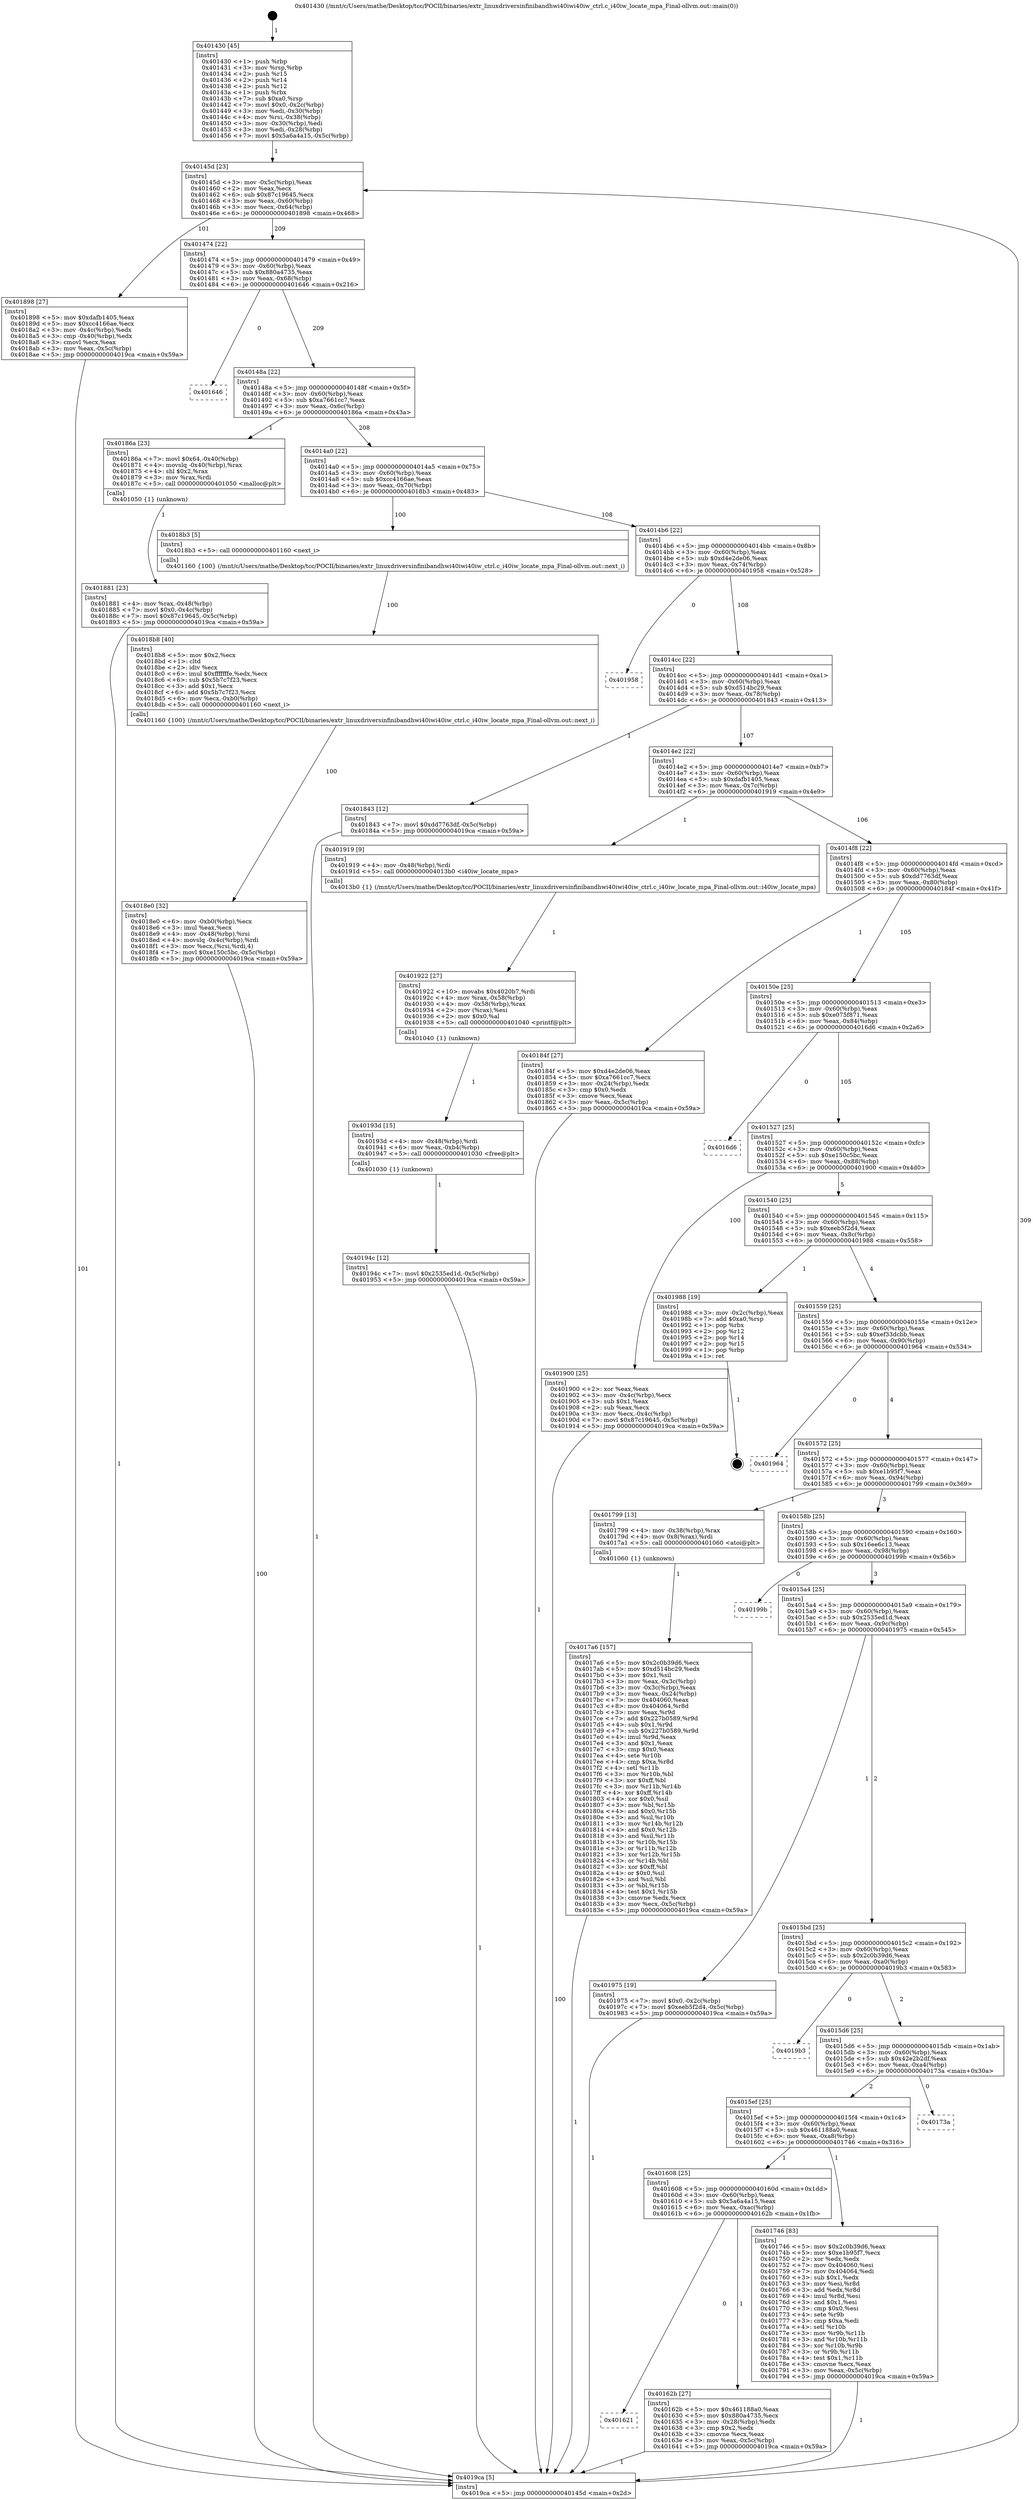 digraph "0x401430" {
  label = "0x401430 (/mnt/c/Users/mathe/Desktop/tcc/POCII/binaries/extr_linuxdriversinfinibandhwi40iwi40iw_ctrl.c_i40iw_locate_mpa_Final-ollvm.out::main(0))"
  labelloc = "t"
  node[shape=record]

  Entry [label="",width=0.3,height=0.3,shape=circle,fillcolor=black,style=filled]
  "0x40145d" [label="{
     0x40145d [23]\l
     | [instrs]\l
     &nbsp;&nbsp;0x40145d \<+3\>: mov -0x5c(%rbp),%eax\l
     &nbsp;&nbsp;0x401460 \<+2\>: mov %eax,%ecx\l
     &nbsp;&nbsp;0x401462 \<+6\>: sub $0x87c19645,%ecx\l
     &nbsp;&nbsp;0x401468 \<+3\>: mov %eax,-0x60(%rbp)\l
     &nbsp;&nbsp;0x40146b \<+3\>: mov %ecx,-0x64(%rbp)\l
     &nbsp;&nbsp;0x40146e \<+6\>: je 0000000000401898 \<main+0x468\>\l
  }"]
  "0x401898" [label="{
     0x401898 [27]\l
     | [instrs]\l
     &nbsp;&nbsp;0x401898 \<+5\>: mov $0xdafb1405,%eax\l
     &nbsp;&nbsp;0x40189d \<+5\>: mov $0xcc4166ae,%ecx\l
     &nbsp;&nbsp;0x4018a2 \<+3\>: mov -0x4c(%rbp),%edx\l
     &nbsp;&nbsp;0x4018a5 \<+3\>: cmp -0x40(%rbp),%edx\l
     &nbsp;&nbsp;0x4018a8 \<+3\>: cmovl %ecx,%eax\l
     &nbsp;&nbsp;0x4018ab \<+3\>: mov %eax,-0x5c(%rbp)\l
     &nbsp;&nbsp;0x4018ae \<+5\>: jmp 00000000004019ca \<main+0x59a\>\l
  }"]
  "0x401474" [label="{
     0x401474 [22]\l
     | [instrs]\l
     &nbsp;&nbsp;0x401474 \<+5\>: jmp 0000000000401479 \<main+0x49\>\l
     &nbsp;&nbsp;0x401479 \<+3\>: mov -0x60(%rbp),%eax\l
     &nbsp;&nbsp;0x40147c \<+5\>: sub $0x880a4735,%eax\l
     &nbsp;&nbsp;0x401481 \<+3\>: mov %eax,-0x68(%rbp)\l
     &nbsp;&nbsp;0x401484 \<+6\>: je 0000000000401646 \<main+0x216\>\l
  }"]
  Exit [label="",width=0.3,height=0.3,shape=circle,fillcolor=black,style=filled,peripheries=2]
  "0x401646" [label="{
     0x401646\l
  }", style=dashed]
  "0x40148a" [label="{
     0x40148a [22]\l
     | [instrs]\l
     &nbsp;&nbsp;0x40148a \<+5\>: jmp 000000000040148f \<main+0x5f\>\l
     &nbsp;&nbsp;0x40148f \<+3\>: mov -0x60(%rbp),%eax\l
     &nbsp;&nbsp;0x401492 \<+5\>: sub $0xa7661cc7,%eax\l
     &nbsp;&nbsp;0x401497 \<+3\>: mov %eax,-0x6c(%rbp)\l
     &nbsp;&nbsp;0x40149a \<+6\>: je 000000000040186a \<main+0x43a\>\l
  }"]
  "0x40194c" [label="{
     0x40194c [12]\l
     | [instrs]\l
     &nbsp;&nbsp;0x40194c \<+7\>: movl $0x2535ed1d,-0x5c(%rbp)\l
     &nbsp;&nbsp;0x401953 \<+5\>: jmp 00000000004019ca \<main+0x59a\>\l
  }"]
  "0x40186a" [label="{
     0x40186a [23]\l
     | [instrs]\l
     &nbsp;&nbsp;0x40186a \<+7\>: movl $0x64,-0x40(%rbp)\l
     &nbsp;&nbsp;0x401871 \<+4\>: movslq -0x40(%rbp),%rax\l
     &nbsp;&nbsp;0x401875 \<+4\>: shl $0x2,%rax\l
     &nbsp;&nbsp;0x401879 \<+3\>: mov %rax,%rdi\l
     &nbsp;&nbsp;0x40187c \<+5\>: call 0000000000401050 \<malloc@plt\>\l
     | [calls]\l
     &nbsp;&nbsp;0x401050 \{1\} (unknown)\l
  }"]
  "0x4014a0" [label="{
     0x4014a0 [22]\l
     | [instrs]\l
     &nbsp;&nbsp;0x4014a0 \<+5\>: jmp 00000000004014a5 \<main+0x75\>\l
     &nbsp;&nbsp;0x4014a5 \<+3\>: mov -0x60(%rbp),%eax\l
     &nbsp;&nbsp;0x4014a8 \<+5\>: sub $0xcc4166ae,%eax\l
     &nbsp;&nbsp;0x4014ad \<+3\>: mov %eax,-0x70(%rbp)\l
     &nbsp;&nbsp;0x4014b0 \<+6\>: je 00000000004018b3 \<main+0x483\>\l
  }"]
  "0x40193d" [label="{
     0x40193d [15]\l
     | [instrs]\l
     &nbsp;&nbsp;0x40193d \<+4\>: mov -0x48(%rbp),%rdi\l
     &nbsp;&nbsp;0x401941 \<+6\>: mov %eax,-0xb4(%rbp)\l
     &nbsp;&nbsp;0x401947 \<+5\>: call 0000000000401030 \<free@plt\>\l
     | [calls]\l
     &nbsp;&nbsp;0x401030 \{1\} (unknown)\l
  }"]
  "0x4018b3" [label="{
     0x4018b3 [5]\l
     | [instrs]\l
     &nbsp;&nbsp;0x4018b3 \<+5\>: call 0000000000401160 \<next_i\>\l
     | [calls]\l
     &nbsp;&nbsp;0x401160 \{100\} (/mnt/c/Users/mathe/Desktop/tcc/POCII/binaries/extr_linuxdriversinfinibandhwi40iwi40iw_ctrl.c_i40iw_locate_mpa_Final-ollvm.out::next_i)\l
  }"]
  "0x4014b6" [label="{
     0x4014b6 [22]\l
     | [instrs]\l
     &nbsp;&nbsp;0x4014b6 \<+5\>: jmp 00000000004014bb \<main+0x8b\>\l
     &nbsp;&nbsp;0x4014bb \<+3\>: mov -0x60(%rbp),%eax\l
     &nbsp;&nbsp;0x4014be \<+5\>: sub $0xd4e2de06,%eax\l
     &nbsp;&nbsp;0x4014c3 \<+3\>: mov %eax,-0x74(%rbp)\l
     &nbsp;&nbsp;0x4014c6 \<+6\>: je 0000000000401958 \<main+0x528\>\l
  }"]
  "0x401922" [label="{
     0x401922 [27]\l
     | [instrs]\l
     &nbsp;&nbsp;0x401922 \<+10\>: movabs $0x4020b7,%rdi\l
     &nbsp;&nbsp;0x40192c \<+4\>: mov %rax,-0x58(%rbp)\l
     &nbsp;&nbsp;0x401930 \<+4\>: mov -0x58(%rbp),%rax\l
     &nbsp;&nbsp;0x401934 \<+2\>: mov (%rax),%esi\l
     &nbsp;&nbsp;0x401936 \<+2\>: mov $0x0,%al\l
     &nbsp;&nbsp;0x401938 \<+5\>: call 0000000000401040 \<printf@plt\>\l
     | [calls]\l
     &nbsp;&nbsp;0x401040 \{1\} (unknown)\l
  }"]
  "0x401958" [label="{
     0x401958\l
  }", style=dashed]
  "0x4014cc" [label="{
     0x4014cc [22]\l
     | [instrs]\l
     &nbsp;&nbsp;0x4014cc \<+5\>: jmp 00000000004014d1 \<main+0xa1\>\l
     &nbsp;&nbsp;0x4014d1 \<+3\>: mov -0x60(%rbp),%eax\l
     &nbsp;&nbsp;0x4014d4 \<+5\>: sub $0xd514bc29,%eax\l
     &nbsp;&nbsp;0x4014d9 \<+3\>: mov %eax,-0x78(%rbp)\l
     &nbsp;&nbsp;0x4014dc \<+6\>: je 0000000000401843 \<main+0x413\>\l
  }"]
  "0x4018e0" [label="{
     0x4018e0 [32]\l
     | [instrs]\l
     &nbsp;&nbsp;0x4018e0 \<+6\>: mov -0xb0(%rbp),%ecx\l
     &nbsp;&nbsp;0x4018e6 \<+3\>: imul %eax,%ecx\l
     &nbsp;&nbsp;0x4018e9 \<+4\>: mov -0x48(%rbp),%rsi\l
     &nbsp;&nbsp;0x4018ed \<+4\>: movslq -0x4c(%rbp),%rdi\l
     &nbsp;&nbsp;0x4018f1 \<+3\>: mov %ecx,(%rsi,%rdi,4)\l
     &nbsp;&nbsp;0x4018f4 \<+7\>: movl $0xe150c5bc,-0x5c(%rbp)\l
     &nbsp;&nbsp;0x4018fb \<+5\>: jmp 00000000004019ca \<main+0x59a\>\l
  }"]
  "0x401843" [label="{
     0x401843 [12]\l
     | [instrs]\l
     &nbsp;&nbsp;0x401843 \<+7\>: movl $0xdd7763df,-0x5c(%rbp)\l
     &nbsp;&nbsp;0x40184a \<+5\>: jmp 00000000004019ca \<main+0x59a\>\l
  }"]
  "0x4014e2" [label="{
     0x4014e2 [22]\l
     | [instrs]\l
     &nbsp;&nbsp;0x4014e2 \<+5\>: jmp 00000000004014e7 \<main+0xb7\>\l
     &nbsp;&nbsp;0x4014e7 \<+3\>: mov -0x60(%rbp),%eax\l
     &nbsp;&nbsp;0x4014ea \<+5\>: sub $0xdafb1405,%eax\l
     &nbsp;&nbsp;0x4014ef \<+3\>: mov %eax,-0x7c(%rbp)\l
     &nbsp;&nbsp;0x4014f2 \<+6\>: je 0000000000401919 \<main+0x4e9\>\l
  }"]
  "0x4018b8" [label="{
     0x4018b8 [40]\l
     | [instrs]\l
     &nbsp;&nbsp;0x4018b8 \<+5\>: mov $0x2,%ecx\l
     &nbsp;&nbsp;0x4018bd \<+1\>: cltd\l
     &nbsp;&nbsp;0x4018be \<+2\>: idiv %ecx\l
     &nbsp;&nbsp;0x4018c0 \<+6\>: imul $0xfffffffe,%edx,%ecx\l
     &nbsp;&nbsp;0x4018c6 \<+6\>: sub $0x5b7c7f23,%ecx\l
     &nbsp;&nbsp;0x4018cc \<+3\>: add $0x1,%ecx\l
     &nbsp;&nbsp;0x4018cf \<+6\>: add $0x5b7c7f23,%ecx\l
     &nbsp;&nbsp;0x4018d5 \<+6\>: mov %ecx,-0xb0(%rbp)\l
     &nbsp;&nbsp;0x4018db \<+5\>: call 0000000000401160 \<next_i\>\l
     | [calls]\l
     &nbsp;&nbsp;0x401160 \{100\} (/mnt/c/Users/mathe/Desktop/tcc/POCII/binaries/extr_linuxdriversinfinibandhwi40iwi40iw_ctrl.c_i40iw_locate_mpa_Final-ollvm.out::next_i)\l
  }"]
  "0x401919" [label="{
     0x401919 [9]\l
     | [instrs]\l
     &nbsp;&nbsp;0x401919 \<+4\>: mov -0x48(%rbp),%rdi\l
     &nbsp;&nbsp;0x40191d \<+5\>: call 00000000004013b0 \<i40iw_locate_mpa\>\l
     | [calls]\l
     &nbsp;&nbsp;0x4013b0 \{1\} (/mnt/c/Users/mathe/Desktop/tcc/POCII/binaries/extr_linuxdriversinfinibandhwi40iwi40iw_ctrl.c_i40iw_locate_mpa_Final-ollvm.out::i40iw_locate_mpa)\l
  }"]
  "0x4014f8" [label="{
     0x4014f8 [22]\l
     | [instrs]\l
     &nbsp;&nbsp;0x4014f8 \<+5\>: jmp 00000000004014fd \<main+0xcd\>\l
     &nbsp;&nbsp;0x4014fd \<+3\>: mov -0x60(%rbp),%eax\l
     &nbsp;&nbsp;0x401500 \<+5\>: sub $0xdd7763df,%eax\l
     &nbsp;&nbsp;0x401505 \<+3\>: mov %eax,-0x80(%rbp)\l
     &nbsp;&nbsp;0x401508 \<+6\>: je 000000000040184f \<main+0x41f\>\l
  }"]
  "0x401881" [label="{
     0x401881 [23]\l
     | [instrs]\l
     &nbsp;&nbsp;0x401881 \<+4\>: mov %rax,-0x48(%rbp)\l
     &nbsp;&nbsp;0x401885 \<+7\>: movl $0x0,-0x4c(%rbp)\l
     &nbsp;&nbsp;0x40188c \<+7\>: movl $0x87c19645,-0x5c(%rbp)\l
     &nbsp;&nbsp;0x401893 \<+5\>: jmp 00000000004019ca \<main+0x59a\>\l
  }"]
  "0x40184f" [label="{
     0x40184f [27]\l
     | [instrs]\l
     &nbsp;&nbsp;0x40184f \<+5\>: mov $0xd4e2de06,%eax\l
     &nbsp;&nbsp;0x401854 \<+5\>: mov $0xa7661cc7,%ecx\l
     &nbsp;&nbsp;0x401859 \<+3\>: mov -0x24(%rbp),%edx\l
     &nbsp;&nbsp;0x40185c \<+3\>: cmp $0x0,%edx\l
     &nbsp;&nbsp;0x40185f \<+3\>: cmove %ecx,%eax\l
     &nbsp;&nbsp;0x401862 \<+3\>: mov %eax,-0x5c(%rbp)\l
     &nbsp;&nbsp;0x401865 \<+5\>: jmp 00000000004019ca \<main+0x59a\>\l
  }"]
  "0x40150e" [label="{
     0x40150e [25]\l
     | [instrs]\l
     &nbsp;&nbsp;0x40150e \<+5\>: jmp 0000000000401513 \<main+0xe3\>\l
     &nbsp;&nbsp;0x401513 \<+3\>: mov -0x60(%rbp),%eax\l
     &nbsp;&nbsp;0x401516 \<+5\>: sub $0xe075f871,%eax\l
     &nbsp;&nbsp;0x40151b \<+6\>: mov %eax,-0x84(%rbp)\l
     &nbsp;&nbsp;0x401521 \<+6\>: je 00000000004016d6 \<main+0x2a6\>\l
  }"]
  "0x4017a6" [label="{
     0x4017a6 [157]\l
     | [instrs]\l
     &nbsp;&nbsp;0x4017a6 \<+5\>: mov $0x2c0b39d6,%ecx\l
     &nbsp;&nbsp;0x4017ab \<+5\>: mov $0xd514bc29,%edx\l
     &nbsp;&nbsp;0x4017b0 \<+3\>: mov $0x1,%sil\l
     &nbsp;&nbsp;0x4017b3 \<+3\>: mov %eax,-0x3c(%rbp)\l
     &nbsp;&nbsp;0x4017b6 \<+3\>: mov -0x3c(%rbp),%eax\l
     &nbsp;&nbsp;0x4017b9 \<+3\>: mov %eax,-0x24(%rbp)\l
     &nbsp;&nbsp;0x4017bc \<+7\>: mov 0x404060,%eax\l
     &nbsp;&nbsp;0x4017c3 \<+8\>: mov 0x404064,%r8d\l
     &nbsp;&nbsp;0x4017cb \<+3\>: mov %eax,%r9d\l
     &nbsp;&nbsp;0x4017ce \<+7\>: add $0x227b0589,%r9d\l
     &nbsp;&nbsp;0x4017d5 \<+4\>: sub $0x1,%r9d\l
     &nbsp;&nbsp;0x4017d9 \<+7\>: sub $0x227b0589,%r9d\l
     &nbsp;&nbsp;0x4017e0 \<+4\>: imul %r9d,%eax\l
     &nbsp;&nbsp;0x4017e4 \<+3\>: and $0x1,%eax\l
     &nbsp;&nbsp;0x4017e7 \<+3\>: cmp $0x0,%eax\l
     &nbsp;&nbsp;0x4017ea \<+4\>: sete %r10b\l
     &nbsp;&nbsp;0x4017ee \<+4\>: cmp $0xa,%r8d\l
     &nbsp;&nbsp;0x4017f2 \<+4\>: setl %r11b\l
     &nbsp;&nbsp;0x4017f6 \<+3\>: mov %r10b,%bl\l
     &nbsp;&nbsp;0x4017f9 \<+3\>: xor $0xff,%bl\l
     &nbsp;&nbsp;0x4017fc \<+3\>: mov %r11b,%r14b\l
     &nbsp;&nbsp;0x4017ff \<+4\>: xor $0xff,%r14b\l
     &nbsp;&nbsp;0x401803 \<+4\>: xor $0x0,%sil\l
     &nbsp;&nbsp;0x401807 \<+3\>: mov %bl,%r15b\l
     &nbsp;&nbsp;0x40180a \<+4\>: and $0x0,%r15b\l
     &nbsp;&nbsp;0x40180e \<+3\>: and %sil,%r10b\l
     &nbsp;&nbsp;0x401811 \<+3\>: mov %r14b,%r12b\l
     &nbsp;&nbsp;0x401814 \<+4\>: and $0x0,%r12b\l
     &nbsp;&nbsp;0x401818 \<+3\>: and %sil,%r11b\l
     &nbsp;&nbsp;0x40181b \<+3\>: or %r10b,%r15b\l
     &nbsp;&nbsp;0x40181e \<+3\>: or %r11b,%r12b\l
     &nbsp;&nbsp;0x401821 \<+3\>: xor %r12b,%r15b\l
     &nbsp;&nbsp;0x401824 \<+3\>: or %r14b,%bl\l
     &nbsp;&nbsp;0x401827 \<+3\>: xor $0xff,%bl\l
     &nbsp;&nbsp;0x40182a \<+4\>: or $0x0,%sil\l
     &nbsp;&nbsp;0x40182e \<+3\>: and %sil,%bl\l
     &nbsp;&nbsp;0x401831 \<+3\>: or %bl,%r15b\l
     &nbsp;&nbsp;0x401834 \<+4\>: test $0x1,%r15b\l
     &nbsp;&nbsp;0x401838 \<+3\>: cmovne %edx,%ecx\l
     &nbsp;&nbsp;0x40183b \<+3\>: mov %ecx,-0x5c(%rbp)\l
     &nbsp;&nbsp;0x40183e \<+5\>: jmp 00000000004019ca \<main+0x59a\>\l
  }"]
  "0x4016d6" [label="{
     0x4016d6\l
  }", style=dashed]
  "0x401527" [label="{
     0x401527 [25]\l
     | [instrs]\l
     &nbsp;&nbsp;0x401527 \<+5\>: jmp 000000000040152c \<main+0xfc\>\l
     &nbsp;&nbsp;0x40152c \<+3\>: mov -0x60(%rbp),%eax\l
     &nbsp;&nbsp;0x40152f \<+5\>: sub $0xe150c5bc,%eax\l
     &nbsp;&nbsp;0x401534 \<+6\>: mov %eax,-0x88(%rbp)\l
     &nbsp;&nbsp;0x40153a \<+6\>: je 0000000000401900 \<main+0x4d0\>\l
  }"]
  "0x401430" [label="{
     0x401430 [45]\l
     | [instrs]\l
     &nbsp;&nbsp;0x401430 \<+1\>: push %rbp\l
     &nbsp;&nbsp;0x401431 \<+3\>: mov %rsp,%rbp\l
     &nbsp;&nbsp;0x401434 \<+2\>: push %r15\l
     &nbsp;&nbsp;0x401436 \<+2\>: push %r14\l
     &nbsp;&nbsp;0x401438 \<+2\>: push %r12\l
     &nbsp;&nbsp;0x40143a \<+1\>: push %rbx\l
     &nbsp;&nbsp;0x40143b \<+7\>: sub $0xa0,%rsp\l
     &nbsp;&nbsp;0x401442 \<+7\>: movl $0x0,-0x2c(%rbp)\l
     &nbsp;&nbsp;0x401449 \<+3\>: mov %edi,-0x30(%rbp)\l
     &nbsp;&nbsp;0x40144c \<+4\>: mov %rsi,-0x38(%rbp)\l
     &nbsp;&nbsp;0x401450 \<+3\>: mov -0x30(%rbp),%edi\l
     &nbsp;&nbsp;0x401453 \<+3\>: mov %edi,-0x28(%rbp)\l
     &nbsp;&nbsp;0x401456 \<+7\>: movl $0x5a6a4a15,-0x5c(%rbp)\l
  }"]
  "0x401900" [label="{
     0x401900 [25]\l
     | [instrs]\l
     &nbsp;&nbsp;0x401900 \<+2\>: xor %eax,%eax\l
     &nbsp;&nbsp;0x401902 \<+3\>: mov -0x4c(%rbp),%ecx\l
     &nbsp;&nbsp;0x401905 \<+3\>: sub $0x1,%eax\l
     &nbsp;&nbsp;0x401908 \<+2\>: sub %eax,%ecx\l
     &nbsp;&nbsp;0x40190a \<+3\>: mov %ecx,-0x4c(%rbp)\l
     &nbsp;&nbsp;0x40190d \<+7\>: movl $0x87c19645,-0x5c(%rbp)\l
     &nbsp;&nbsp;0x401914 \<+5\>: jmp 00000000004019ca \<main+0x59a\>\l
  }"]
  "0x401540" [label="{
     0x401540 [25]\l
     | [instrs]\l
     &nbsp;&nbsp;0x401540 \<+5\>: jmp 0000000000401545 \<main+0x115\>\l
     &nbsp;&nbsp;0x401545 \<+3\>: mov -0x60(%rbp),%eax\l
     &nbsp;&nbsp;0x401548 \<+5\>: sub $0xeeb5f2d4,%eax\l
     &nbsp;&nbsp;0x40154d \<+6\>: mov %eax,-0x8c(%rbp)\l
     &nbsp;&nbsp;0x401553 \<+6\>: je 0000000000401988 \<main+0x558\>\l
  }"]
  "0x4019ca" [label="{
     0x4019ca [5]\l
     | [instrs]\l
     &nbsp;&nbsp;0x4019ca \<+5\>: jmp 000000000040145d \<main+0x2d\>\l
  }"]
  "0x401988" [label="{
     0x401988 [19]\l
     | [instrs]\l
     &nbsp;&nbsp;0x401988 \<+3\>: mov -0x2c(%rbp),%eax\l
     &nbsp;&nbsp;0x40198b \<+7\>: add $0xa0,%rsp\l
     &nbsp;&nbsp;0x401992 \<+1\>: pop %rbx\l
     &nbsp;&nbsp;0x401993 \<+2\>: pop %r12\l
     &nbsp;&nbsp;0x401995 \<+2\>: pop %r14\l
     &nbsp;&nbsp;0x401997 \<+2\>: pop %r15\l
     &nbsp;&nbsp;0x401999 \<+1\>: pop %rbp\l
     &nbsp;&nbsp;0x40199a \<+1\>: ret\l
  }"]
  "0x401559" [label="{
     0x401559 [25]\l
     | [instrs]\l
     &nbsp;&nbsp;0x401559 \<+5\>: jmp 000000000040155e \<main+0x12e\>\l
     &nbsp;&nbsp;0x40155e \<+3\>: mov -0x60(%rbp),%eax\l
     &nbsp;&nbsp;0x401561 \<+5\>: sub $0xef33dcbb,%eax\l
     &nbsp;&nbsp;0x401566 \<+6\>: mov %eax,-0x90(%rbp)\l
     &nbsp;&nbsp;0x40156c \<+6\>: je 0000000000401964 \<main+0x534\>\l
  }"]
  "0x401621" [label="{
     0x401621\l
  }", style=dashed]
  "0x401964" [label="{
     0x401964\l
  }", style=dashed]
  "0x401572" [label="{
     0x401572 [25]\l
     | [instrs]\l
     &nbsp;&nbsp;0x401572 \<+5\>: jmp 0000000000401577 \<main+0x147\>\l
     &nbsp;&nbsp;0x401577 \<+3\>: mov -0x60(%rbp),%eax\l
     &nbsp;&nbsp;0x40157a \<+5\>: sub $0xe1b95f7,%eax\l
     &nbsp;&nbsp;0x40157f \<+6\>: mov %eax,-0x94(%rbp)\l
     &nbsp;&nbsp;0x401585 \<+6\>: je 0000000000401799 \<main+0x369\>\l
  }"]
  "0x40162b" [label="{
     0x40162b [27]\l
     | [instrs]\l
     &nbsp;&nbsp;0x40162b \<+5\>: mov $0x461188a0,%eax\l
     &nbsp;&nbsp;0x401630 \<+5\>: mov $0x880a4735,%ecx\l
     &nbsp;&nbsp;0x401635 \<+3\>: mov -0x28(%rbp),%edx\l
     &nbsp;&nbsp;0x401638 \<+3\>: cmp $0x2,%edx\l
     &nbsp;&nbsp;0x40163b \<+3\>: cmovne %ecx,%eax\l
     &nbsp;&nbsp;0x40163e \<+3\>: mov %eax,-0x5c(%rbp)\l
     &nbsp;&nbsp;0x401641 \<+5\>: jmp 00000000004019ca \<main+0x59a\>\l
  }"]
  "0x401799" [label="{
     0x401799 [13]\l
     | [instrs]\l
     &nbsp;&nbsp;0x401799 \<+4\>: mov -0x38(%rbp),%rax\l
     &nbsp;&nbsp;0x40179d \<+4\>: mov 0x8(%rax),%rdi\l
     &nbsp;&nbsp;0x4017a1 \<+5\>: call 0000000000401060 \<atoi@plt\>\l
     | [calls]\l
     &nbsp;&nbsp;0x401060 \{1\} (unknown)\l
  }"]
  "0x40158b" [label="{
     0x40158b [25]\l
     | [instrs]\l
     &nbsp;&nbsp;0x40158b \<+5\>: jmp 0000000000401590 \<main+0x160\>\l
     &nbsp;&nbsp;0x401590 \<+3\>: mov -0x60(%rbp),%eax\l
     &nbsp;&nbsp;0x401593 \<+5\>: sub $0x16ee6c13,%eax\l
     &nbsp;&nbsp;0x401598 \<+6\>: mov %eax,-0x98(%rbp)\l
     &nbsp;&nbsp;0x40159e \<+6\>: je 000000000040199b \<main+0x56b\>\l
  }"]
  "0x401608" [label="{
     0x401608 [25]\l
     | [instrs]\l
     &nbsp;&nbsp;0x401608 \<+5\>: jmp 000000000040160d \<main+0x1dd\>\l
     &nbsp;&nbsp;0x40160d \<+3\>: mov -0x60(%rbp),%eax\l
     &nbsp;&nbsp;0x401610 \<+5\>: sub $0x5a6a4a15,%eax\l
     &nbsp;&nbsp;0x401615 \<+6\>: mov %eax,-0xac(%rbp)\l
     &nbsp;&nbsp;0x40161b \<+6\>: je 000000000040162b \<main+0x1fb\>\l
  }"]
  "0x40199b" [label="{
     0x40199b\l
  }", style=dashed]
  "0x4015a4" [label="{
     0x4015a4 [25]\l
     | [instrs]\l
     &nbsp;&nbsp;0x4015a4 \<+5\>: jmp 00000000004015a9 \<main+0x179\>\l
     &nbsp;&nbsp;0x4015a9 \<+3\>: mov -0x60(%rbp),%eax\l
     &nbsp;&nbsp;0x4015ac \<+5\>: sub $0x2535ed1d,%eax\l
     &nbsp;&nbsp;0x4015b1 \<+6\>: mov %eax,-0x9c(%rbp)\l
     &nbsp;&nbsp;0x4015b7 \<+6\>: je 0000000000401975 \<main+0x545\>\l
  }"]
  "0x401746" [label="{
     0x401746 [83]\l
     | [instrs]\l
     &nbsp;&nbsp;0x401746 \<+5\>: mov $0x2c0b39d6,%eax\l
     &nbsp;&nbsp;0x40174b \<+5\>: mov $0xe1b95f7,%ecx\l
     &nbsp;&nbsp;0x401750 \<+2\>: xor %edx,%edx\l
     &nbsp;&nbsp;0x401752 \<+7\>: mov 0x404060,%esi\l
     &nbsp;&nbsp;0x401759 \<+7\>: mov 0x404064,%edi\l
     &nbsp;&nbsp;0x401760 \<+3\>: sub $0x1,%edx\l
     &nbsp;&nbsp;0x401763 \<+3\>: mov %esi,%r8d\l
     &nbsp;&nbsp;0x401766 \<+3\>: add %edx,%r8d\l
     &nbsp;&nbsp;0x401769 \<+4\>: imul %r8d,%esi\l
     &nbsp;&nbsp;0x40176d \<+3\>: and $0x1,%esi\l
     &nbsp;&nbsp;0x401770 \<+3\>: cmp $0x0,%esi\l
     &nbsp;&nbsp;0x401773 \<+4\>: sete %r9b\l
     &nbsp;&nbsp;0x401777 \<+3\>: cmp $0xa,%edi\l
     &nbsp;&nbsp;0x40177a \<+4\>: setl %r10b\l
     &nbsp;&nbsp;0x40177e \<+3\>: mov %r9b,%r11b\l
     &nbsp;&nbsp;0x401781 \<+3\>: and %r10b,%r11b\l
     &nbsp;&nbsp;0x401784 \<+3\>: xor %r10b,%r9b\l
     &nbsp;&nbsp;0x401787 \<+3\>: or %r9b,%r11b\l
     &nbsp;&nbsp;0x40178a \<+4\>: test $0x1,%r11b\l
     &nbsp;&nbsp;0x40178e \<+3\>: cmovne %ecx,%eax\l
     &nbsp;&nbsp;0x401791 \<+3\>: mov %eax,-0x5c(%rbp)\l
     &nbsp;&nbsp;0x401794 \<+5\>: jmp 00000000004019ca \<main+0x59a\>\l
  }"]
  "0x401975" [label="{
     0x401975 [19]\l
     | [instrs]\l
     &nbsp;&nbsp;0x401975 \<+7\>: movl $0x0,-0x2c(%rbp)\l
     &nbsp;&nbsp;0x40197c \<+7\>: movl $0xeeb5f2d4,-0x5c(%rbp)\l
     &nbsp;&nbsp;0x401983 \<+5\>: jmp 00000000004019ca \<main+0x59a\>\l
  }"]
  "0x4015bd" [label="{
     0x4015bd [25]\l
     | [instrs]\l
     &nbsp;&nbsp;0x4015bd \<+5\>: jmp 00000000004015c2 \<main+0x192\>\l
     &nbsp;&nbsp;0x4015c2 \<+3\>: mov -0x60(%rbp),%eax\l
     &nbsp;&nbsp;0x4015c5 \<+5\>: sub $0x2c0b39d6,%eax\l
     &nbsp;&nbsp;0x4015ca \<+6\>: mov %eax,-0xa0(%rbp)\l
     &nbsp;&nbsp;0x4015d0 \<+6\>: je 00000000004019b3 \<main+0x583\>\l
  }"]
  "0x4015ef" [label="{
     0x4015ef [25]\l
     | [instrs]\l
     &nbsp;&nbsp;0x4015ef \<+5\>: jmp 00000000004015f4 \<main+0x1c4\>\l
     &nbsp;&nbsp;0x4015f4 \<+3\>: mov -0x60(%rbp),%eax\l
     &nbsp;&nbsp;0x4015f7 \<+5\>: sub $0x461188a0,%eax\l
     &nbsp;&nbsp;0x4015fc \<+6\>: mov %eax,-0xa8(%rbp)\l
     &nbsp;&nbsp;0x401602 \<+6\>: je 0000000000401746 \<main+0x316\>\l
  }"]
  "0x4019b3" [label="{
     0x4019b3\l
  }", style=dashed]
  "0x4015d6" [label="{
     0x4015d6 [25]\l
     | [instrs]\l
     &nbsp;&nbsp;0x4015d6 \<+5\>: jmp 00000000004015db \<main+0x1ab\>\l
     &nbsp;&nbsp;0x4015db \<+3\>: mov -0x60(%rbp),%eax\l
     &nbsp;&nbsp;0x4015de \<+5\>: sub $0x42e2b2df,%eax\l
     &nbsp;&nbsp;0x4015e3 \<+6\>: mov %eax,-0xa4(%rbp)\l
     &nbsp;&nbsp;0x4015e9 \<+6\>: je 000000000040173a \<main+0x30a\>\l
  }"]
  "0x40173a" [label="{
     0x40173a\l
  }", style=dashed]
  Entry -> "0x401430" [label=" 1"]
  "0x40145d" -> "0x401898" [label=" 101"]
  "0x40145d" -> "0x401474" [label=" 209"]
  "0x401988" -> Exit [label=" 1"]
  "0x401474" -> "0x401646" [label=" 0"]
  "0x401474" -> "0x40148a" [label=" 209"]
  "0x401975" -> "0x4019ca" [label=" 1"]
  "0x40148a" -> "0x40186a" [label=" 1"]
  "0x40148a" -> "0x4014a0" [label=" 208"]
  "0x40194c" -> "0x4019ca" [label=" 1"]
  "0x4014a0" -> "0x4018b3" [label=" 100"]
  "0x4014a0" -> "0x4014b6" [label=" 108"]
  "0x40193d" -> "0x40194c" [label=" 1"]
  "0x4014b6" -> "0x401958" [label=" 0"]
  "0x4014b6" -> "0x4014cc" [label=" 108"]
  "0x401922" -> "0x40193d" [label=" 1"]
  "0x4014cc" -> "0x401843" [label=" 1"]
  "0x4014cc" -> "0x4014e2" [label=" 107"]
  "0x401919" -> "0x401922" [label=" 1"]
  "0x4014e2" -> "0x401919" [label=" 1"]
  "0x4014e2" -> "0x4014f8" [label=" 106"]
  "0x401900" -> "0x4019ca" [label=" 100"]
  "0x4014f8" -> "0x40184f" [label=" 1"]
  "0x4014f8" -> "0x40150e" [label=" 105"]
  "0x4018e0" -> "0x4019ca" [label=" 100"]
  "0x40150e" -> "0x4016d6" [label=" 0"]
  "0x40150e" -> "0x401527" [label=" 105"]
  "0x4018b8" -> "0x4018e0" [label=" 100"]
  "0x401527" -> "0x401900" [label=" 100"]
  "0x401527" -> "0x401540" [label=" 5"]
  "0x4018b3" -> "0x4018b8" [label=" 100"]
  "0x401540" -> "0x401988" [label=" 1"]
  "0x401540" -> "0x401559" [label=" 4"]
  "0x401898" -> "0x4019ca" [label=" 101"]
  "0x401559" -> "0x401964" [label=" 0"]
  "0x401559" -> "0x401572" [label=" 4"]
  "0x401881" -> "0x4019ca" [label=" 1"]
  "0x401572" -> "0x401799" [label=" 1"]
  "0x401572" -> "0x40158b" [label=" 3"]
  "0x40186a" -> "0x401881" [label=" 1"]
  "0x40158b" -> "0x40199b" [label=" 0"]
  "0x40158b" -> "0x4015a4" [label=" 3"]
  "0x401843" -> "0x4019ca" [label=" 1"]
  "0x4015a4" -> "0x401975" [label=" 1"]
  "0x4015a4" -> "0x4015bd" [label=" 2"]
  "0x4017a6" -> "0x4019ca" [label=" 1"]
  "0x4015bd" -> "0x4019b3" [label=" 0"]
  "0x4015bd" -> "0x4015d6" [label=" 2"]
  "0x401746" -> "0x4019ca" [label=" 1"]
  "0x4015d6" -> "0x40173a" [label=" 0"]
  "0x4015d6" -> "0x4015ef" [label=" 2"]
  "0x401799" -> "0x4017a6" [label=" 1"]
  "0x4015ef" -> "0x401746" [label=" 1"]
  "0x4015ef" -> "0x401608" [label=" 1"]
  "0x40184f" -> "0x4019ca" [label=" 1"]
  "0x401608" -> "0x40162b" [label=" 1"]
  "0x401608" -> "0x401621" [label=" 0"]
  "0x40162b" -> "0x4019ca" [label=" 1"]
  "0x401430" -> "0x40145d" [label=" 1"]
  "0x4019ca" -> "0x40145d" [label=" 309"]
}
